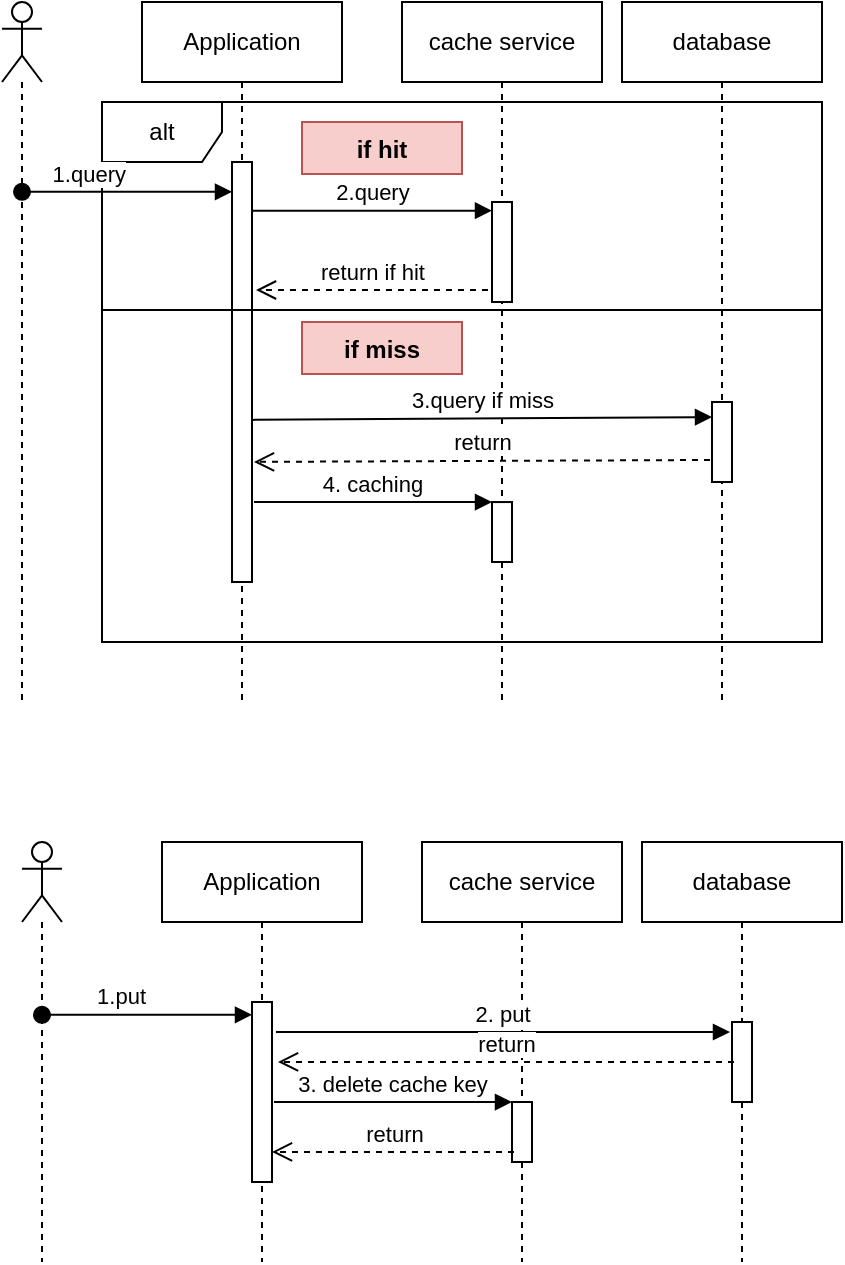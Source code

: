 <mxfile version="14.8.5" type="github">
  <diagram id="Z4AKtYrA0xERn5aJpjcW" name="Page-1">
    <mxGraphModel dx="1186" dy="607" grid="1" gridSize="10" guides="1" tooltips="1" connect="1" arrows="1" fold="1" page="1" pageScale="1" pageWidth="827" pageHeight="1169" math="0" shadow="0">
      <root>
        <mxCell id="0" />
        <mxCell id="1" parent="0" />
        <mxCell id="TtOdsmfDPJnBqmSysK0O-18" value="alt" style="shape=umlFrame;whiteSpace=wrap;html=1;" parent="1" vertex="1">
          <mxGeometry x="120" y="160" width="360" height="270" as="geometry" />
        </mxCell>
        <mxCell id="TtOdsmfDPJnBqmSysK0O-3" value="" style="shape=umlLifeline;participant=umlActor;perimeter=lifelinePerimeter;whiteSpace=wrap;html=1;container=1;collapsible=0;recursiveResize=0;verticalAlign=top;spacingTop=36;outlineConnect=0;" parent="1" vertex="1">
          <mxGeometry x="70" y="110" width="20" height="350" as="geometry" />
        </mxCell>
        <mxCell id="TtOdsmfDPJnBqmSysK0O-4" value="Application" style="shape=umlLifeline;perimeter=lifelinePerimeter;whiteSpace=wrap;html=1;container=1;collapsible=0;recursiveResize=0;outlineConnect=0;" parent="1" vertex="1">
          <mxGeometry x="140" y="110" width="100" height="350" as="geometry" />
        </mxCell>
        <mxCell id="TtOdsmfDPJnBqmSysK0O-12" value="" style="html=1;points=[];perimeter=orthogonalPerimeter;" parent="TtOdsmfDPJnBqmSysK0O-4" vertex="1">
          <mxGeometry x="45" y="80" width="10" height="210" as="geometry" />
        </mxCell>
        <mxCell id="TtOdsmfDPJnBqmSysK0O-5" value="cache service" style="shape=umlLifeline;perimeter=lifelinePerimeter;whiteSpace=wrap;html=1;container=1;collapsible=0;recursiveResize=0;outlineConnect=0;" parent="1" vertex="1">
          <mxGeometry x="270" y="110" width="100" height="350" as="geometry" />
        </mxCell>
        <mxCell id="TtOdsmfDPJnBqmSysK0O-19" value="" style="html=1;points=[];perimeter=orthogonalPerimeter;" parent="TtOdsmfDPJnBqmSysK0O-5" vertex="1">
          <mxGeometry x="45" y="100" width="10" height="50" as="geometry" />
        </mxCell>
        <mxCell id="tz1BfMufGB--ORP11e-f-4" value="" style="html=1;points=[];perimeter=orthogonalPerimeter;" parent="TtOdsmfDPJnBqmSysK0O-5" vertex="1">
          <mxGeometry x="45" y="250.03" width="10" height="29.97" as="geometry" />
        </mxCell>
        <mxCell id="TtOdsmfDPJnBqmSysK0O-6" value="database" style="shape=umlLifeline;perimeter=lifelinePerimeter;whiteSpace=wrap;html=1;container=1;collapsible=0;recursiveResize=0;outlineConnect=0;" parent="1" vertex="1">
          <mxGeometry x="380" y="110" width="100" height="350" as="geometry" />
        </mxCell>
        <mxCell id="TtOdsmfDPJnBqmSysK0O-22" value="" style="html=1;points=[];perimeter=orthogonalPerimeter;" parent="TtOdsmfDPJnBqmSysK0O-6" vertex="1">
          <mxGeometry x="45" y="200" width="10" height="40" as="geometry" />
        </mxCell>
        <mxCell id="TtOdsmfDPJnBqmSysK0O-13" value="1.query" style="html=1;verticalAlign=bottom;startArrow=oval;endArrow=block;startSize=8;entryX=0;entryY=0.071;entryDx=0;entryDy=0;entryPerimeter=0;align=right;" parent="1" source="TtOdsmfDPJnBqmSysK0O-3" target="TtOdsmfDPJnBqmSysK0O-12" edge="1">
          <mxGeometry relative="1" as="geometry">
            <mxPoint x="145" y="190" as="sourcePoint" />
          </mxGeometry>
        </mxCell>
        <mxCell id="TtOdsmfDPJnBqmSysK0O-20" value="2.query" style="html=1;verticalAlign=bottom;endArrow=block;entryX=0;entryY=0.087;entryDx=0;entryDy=0;entryPerimeter=0;" parent="1" source="TtOdsmfDPJnBqmSysK0O-12" target="TtOdsmfDPJnBqmSysK0O-19" edge="1">
          <mxGeometry relative="1" as="geometry">
            <mxPoint x="245" y="210" as="sourcePoint" />
          </mxGeometry>
        </mxCell>
        <mxCell id="TtOdsmfDPJnBqmSysK0O-21" value="return if hit" style="html=1;verticalAlign=bottom;endArrow=open;dashed=1;endSize=8;" parent="1" edge="1">
          <mxGeometry relative="1" as="geometry">
            <mxPoint x="197" y="254" as="targetPoint" />
            <mxPoint x="313" y="254" as="sourcePoint" />
          </mxGeometry>
        </mxCell>
        <mxCell id="TtOdsmfDPJnBqmSysK0O-23" value="3.query if miss" style="html=1;verticalAlign=bottom;endArrow=block;entryX=0;entryY=0.188;entryDx=0;entryDy=0;entryPerimeter=0;exitX=1;exitY=0.614;exitDx=0;exitDy=0;exitPerimeter=0;" parent="1" source="TtOdsmfDPJnBqmSysK0O-12" target="TtOdsmfDPJnBqmSysK0O-22" edge="1">
          <mxGeometry relative="1" as="geometry">
            <mxPoint x="324" y="275" as="sourcePoint" />
          </mxGeometry>
        </mxCell>
        <mxCell id="TtOdsmfDPJnBqmSysK0O-24" value="return" style="html=1;verticalAlign=bottom;endArrow=open;dashed=1;endSize=8;entryX=1.1;entryY=0.714;entryDx=0;entryDy=0;entryPerimeter=0;exitX=-0.1;exitY=0.725;exitDx=0;exitDy=0;exitPerimeter=0;" parent="1" source="TtOdsmfDPJnBqmSysK0O-22" target="TtOdsmfDPJnBqmSysK0O-12" edge="1">
          <mxGeometry relative="1" as="geometry">
            <mxPoint x="324" y="303" as="targetPoint" />
            <mxPoint x="455" y="310" as="sourcePoint" />
          </mxGeometry>
        </mxCell>
        <mxCell id="TtOdsmfDPJnBqmSysK0O-29" value="" style="line;strokeWidth=1;fillColor=none;align=left;verticalAlign=middle;spacingTop=-1;spacingLeft=3;spacingRight=3;rotatable=0;labelPosition=right;points=[];portConstraint=eastwest;" parent="1" vertex="1">
          <mxGeometry x="120" y="260" width="360" height="8" as="geometry" />
        </mxCell>
        <mxCell id="TtOdsmfDPJnBqmSysK0O-31" value="if hit" style="text;align=center;fontStyle=1;verticalAlign=middle;spacingLeft=3;spacingRight=3;strokeColor=#b85450;rotatable=0;points=[[0,0.5],[1,0.5]];portConstraint=eastwest;fillColor=#f8cecc;" parent="1" vertex="1">
          <mxGeometry x="220" y="170" width="80" height="26" as="geometry" />
        </mxCell>
        <mxCell id="TtOdsmfDPJnBqmSysK0O-32" value="if miss" style="text;align=center;fontStyle=1;verticalAlign=middle;spacingLeft=3;spacingRight=3;strokeColor=#b85450;rotatable=0;points=[[0,0.5],[1,0.5]];portConstraint=eastwest;fillColor=#f8cecc;" parent="1" vertex="1">
          <mxGeometry x="220" y="270" width="80" height="26" as="geometry" />
        </mxCell>
        <mxCell id="tz1BfMufGB--ORP11e-f-5" value="4. caching" style="html=1;verticalAlign=bottom;startArrow=none;endArrow=block;startSize=8;exitX=1.1;exitY=0.857;exitDx=0;exitDy=0;exitPerimeter=0;startFill=0;" parent="1" target="tz1BfMufGB--ORP11e-f-4" edge="1">
          <mxGeometry relative="1" as="geometry">
            <mxPoint x="196" y="360" as="sourcePoint" />
          </mxGeometry>
        </mxCell>
        <mxCell id="tz1BfMufGB--ORP11e-f-7" value="" style="shape=umlLifeline;participant=umlActor;perimeter=lifelinePerimeter;whiteSpace=wrap;html=1;container=1;collapsible=0;recursiveResize=0;verticalAlign=top;spacingTop=36;outlineConnect=0;" parent="1" vertex="1">
          <mxGeometry x="80" y="530" width="20" height="210" as="geometry" />
        </mxCell>
        <mxCell id="tz1BfMufGB--ORP11e-f-8" value="Application" style="shape=umlLifeline;perimeter=lifelinePerimeter;whiteSpace=wrap;html=1;container=1;collapsible=0;recursiveResize=0;outlineConnect=0;" parent="1" vertex="1">
          <mxGeometry x="150" y="530" width="100" height="210" as="geometry" />
        </mxCell>
        <mxCell id="tz1BfMufGB--ORP11e-f-9" value="" style="html=1;points=[];perimeter=orthogonalPerimeter;" parent="tz1BfMufGB--ORP11e-f-8" vertex="1">
          <mxGeometry x="45" y="80" width="10" height="90" as="geometry" />
        </mxCell>
        <mxCell id="tz1BfMufGB--ORP11e-f-10" value="cache service" style="shape=umlLifeline;perimeter=lifelinePerimeter;whiteSpace=wrap;html=1;container=1;collapsible=0;recursiveResize=0;outlineConnect=0;" parent="1" vertex="1">
          <mxGeometry x="280" y="530" width="100" height="210" as="geometry" />
        </mxCell>
        <mxCell id="tz1BfMufGB--ORP11e-f-24" value="" style="html=1;points=[];perimeter=orthogonalPerimeter;" parent="tz1BfMufGB--ORP11e-f-10" vertex="1">
          <mxGeometry x="45" y="130" width="10" height="30" as="geometry" />
        </mxCell>
        <mxCell id="tz1BfMufGB--ORP11e-f-13" value="database" style="shape=umlLifeline;perimeter=lifelinePerimeter;whiteSpace=wrap;html=1;container=1;collapsible=0;recursiveResize=0;outlineConnect=0;" parent="1" vertex="1">
          <mxGeometry x="390" y="530" width="100" height="210" as="geometry" />
        </mxCell>
        <mxCell id="tz1BfMufGB--ORP11e-f-14" value="" style="html=1;points=[];perimeter=orthogonalPerimeter;" parent="tz1BfMufGB--ORP11e-f-13" vertex="1">
          <mxGeometry x="45" y="90" width="10" height="40" as="geometry" />
        </mxCell>
        <mxCell id="tz1BfMufGB--ORP11e-f-15" value="1.put" style="html=1;verticalAlign=bottom;startArrow=oval;endArrow=block;startSize=8;entryX=0;entryY=0.071;entryDx=0;entryDy=0;entryPerimeter=0;align=right;" parent="1" source="tz1BfMufGB--ORP11e-f-7" target="tz1BfMufGB--ORP11e-f-9" edge="1">
          <mxGeometry relative="1" as="geometry">
            <mxPoint x="155" y="610" as="sourcePoint" />
          </mxGeometry>
        </mxCell>
        <mxCell id="tz1BfMufGB--ORP11e-f-18" value="2. put" style="html=1;verticalAlign=bottom;endArrow=block;exitX=1.2;exitY=0.167;exitDx=0;exitDy=0;exitPerimeter=0;entryX=-0.1;entryY=0.125;entryDx=0;entryDy=0;entryPerimeter=0;" parent="1" source="tz1BfMufGB--ORP11e-f-9" target="tz1BfMufGB--ORP11e-f-14" edge="1">
          <mxGeometry relative="1" as="geometry">
            <mxPoint x="204" y="644" as="sourcePoint" />
            <mxPoint x="435" y="628" as="targetPoint" />
          </mxGeometry>
        </mxCell>
        <mxCell id="tz1BfMufGB--ORP11e-f-19" value="return" style="html=1;verticalAlign=bottom;endArrow=open;dashed=1;endSize=8;exitX=0.1;exitY=0.5;exitDx=0;exitDy=0;exitPerimeter=0;entryX=1.3;entryY=0.333;entryDx=0;entryDy=0;entryPerimeter=0;" parent="1" source="tz1BfMufGB--ORP11e-f-14" target="tz1BfMufGB--ORP11e-f-9" edge="1">
          <mxGeometry relative="1" as="geometry">
            <mxPoint x="206" y="650" as="targetPoint" />
            <mxPoint x="465" y="730" as="sourcePoint" />
          </mxGeometry>
        </mxCell>
        <mxCell id="tz1BfMufGB--ORP11e-f-25" value="3. delete cache key" style="html=1;verticalAlign=bottom;endArrow=block;entryX=0;entryY=0;exitX=1.1;exitY=0.556;exitDx=0;exitDy=0;exitPerimeter=0;" parent="1" source="tz1BfMufGB--ORP11e-f-9" target="tz1BfMufGB--ORP11e-f-24" edge="1">
          <mxGeometry relative="1" as="geometry">
            <mxPoint x="255" y="680" as="sourcePoint" />
          </mxGeometry>
        </mxCell>
        <mxCell id="tz1BfMufGB--ORP11e-f-26" value="return" style="html=1;verticalAlign=bottom;endArrow=open;dashed=1;endSize=8;exitX=0.1;exitY=0.833;entryX=1;entryY=0.833;entryDx=0;entryDy=0;entryPerimeter=0;exitDx=0;exitDy=0;exitPerimeter=0;" parent="1" source="tz1BfMufGB--ORP11e-f-24" target="tz1BfMufGB--ORP11e-f-9" edge="1">
          <mxGeometry relative="1" as="geometry">
            <mxPoint x="255" y="756" as="targetPoint" />
          </mxGeometry>
        </mxCell>
      </root>
    </mxGraphModel>
  </diagram>
</mxfile>
